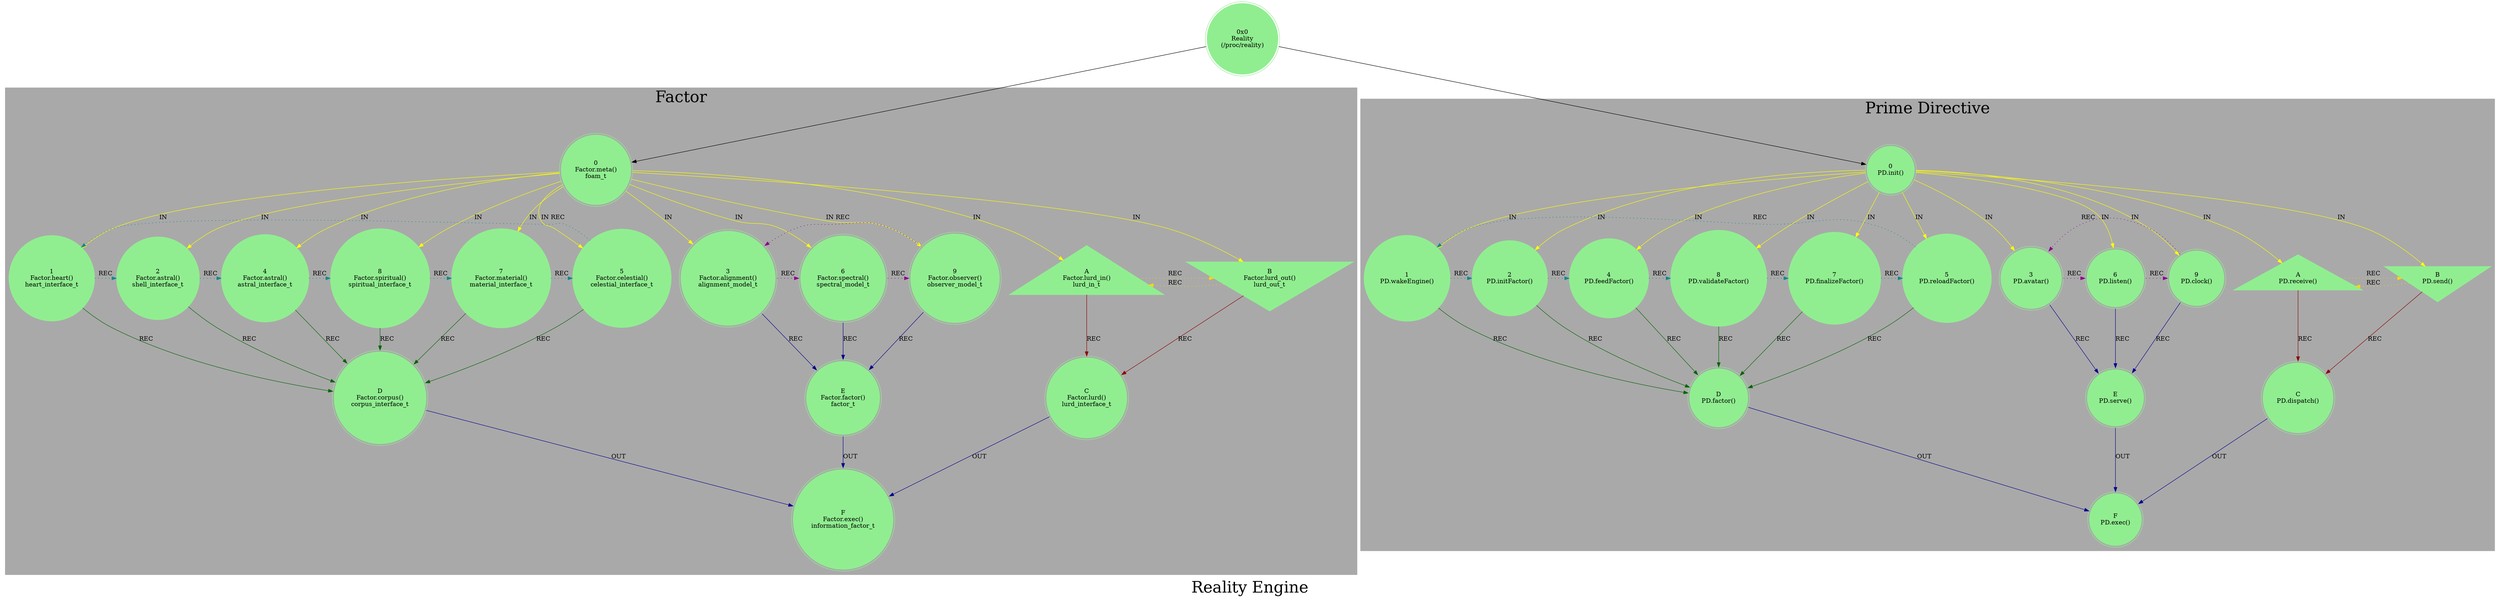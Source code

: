 strict digraph G {
    label = "Reality Engine";
    style = filled;
    color = lightgrey;
    fontsize = "36";
    comment = "";
    node [shape = circle; style = filled; color = lightgreen;];
    
    spark_0_mythos_t [label = "0x0\nReality\n(/proc/reality)";shape = doublecircle;];
    
    subgraph cluster_factor {
        label = "Factor";
        style = filled;
        color = darkgray;
        
        // r0::meta();r1,r2,r4,r8,r7,r5;r3,r6,r;ra::receive(),rb::send(),rc::dispatch(),rd::commit(),re::serve(),rf::exec()
        spark_0_factor_t [label = "0\nFactor.meta()\nfoam_t";shape = doublecircle;comment = "from initFactor()";];
        spark_1_factor_t [label = "1\nFactor.heart()\nheart_interface_t";shape = circle;comment = "from initFactor()";];
        spark_2_factor_t [label = "2\nFactor.astral()\nshell_interface_t";shape = circle;comment = "from initFactor()";];
        spark_4_factor_t [label = "4\nFactor.astral()\nastral_interface_t";shape = circle;comment = "from initFactor()";];
        spark_8_factor_t [label = "8\nFactor.spiritual()\nspiritual_interface_t";shape = circle;comment = "from initFactor()";];
        spark_7_factor_t [label = "7\nFactor.material()\nmaterial_interface_t";shape = circle;comment = "from initFactor()";];
        spark_5_factor_t [label = "5\nFactor.celestial()\ncelestial_interface_t";shape = circle;comment = "from initFactor()";];
        spark_3_factor_t [label = "3\nFactor.alignment()\nalignment_model_t";shape = doublecircle;comment = "from Convergence Engine and Divergence Engine";];
        spark_6_factor_t [label = "6\nFactor.spectral()\nspectral_model_t";shape = doublecircle;comment = "from Fixation Engine and Excitation Engine";];
        spark_9_factor_t [label = "9\nFactor.observer()\nobserver_model_t";shape = doublecircle;comment = "from Truth Engine and Wisdom Engine";];
        spark_a_factor_t [label = "A\nFactor.lurd_in()\nlurd_in_t";shape = triangle;comment = "from initFactor()";];
        spark_b_factor_t [label = "B\nFactor.lurd_out()\nlurd_out_t";shape = invtriangle;comment = "from initFactor()";];
        spark_c_factor_t [label = "C\nFactor.lurd()\nlurd_interface_t";shape = doublecircle;comment = "from initFactor()";];
        spark_d_factor_t [label = "D\nFactor.corpus()\ncorpus_interface_t";shape = doublecircle;comment = "from initFactor()";];
        spark_e_factor_t [label = "E\nFactor.factor()\nfactor_t";shape = doublecircle;comment = "from initFactor()";];
        spark_f_factor_t [label = "F\nFactor.exec()\ninformation_factor_t";shape = doublecircle;comment = "from initFactor()";];
    }
    subgraph cluster_prime_directive {
        label = "Prime Directive";
        style = filled;
        color = darkgray;
        
        
        // r0::meta();r1,r2,r4,r8,r7,r5;r3,r6,r;ra::receive(),rb::send(),rc::dispatch(),rd::commit(),re::serve(),rf::exec()
        spark_0_prime_directive_t [label = "0\nPD.init()";shape = doublecircle;comment = "Init Prime Directive";];
        spark_1_prime_directive_t [label = "1\nPD.wakeEngine()";shape = circle;comment = "wakeEngine() default all engines";];
        spark_2_prime_directive_t [label = "2\nPD.initFactor()";shape = circle;comment = "initFactor() factor_t";];
        spark_4_prime_directive_t [label = "4\nPD.feedFactor()";shape = circle;comment = "feedFactor() observer_model_t, alignment_model_t, and spectral_model_t";];
        spark_8_prime_directive_t [label = "8\nPD.validateFactor()";shape = circle;comment = "validateFactor() factor_t integrity before/after injection";];
        spark_7_prime_directive_t [label = "7\nPD.finalizeFactor()";shape = circle;comment = "finalizeFactor() factor_t into information_factor_t";];
        spark_5_prime_directive_t [label = "5\nPD.reloadFactor()";shape = circle;comment = "reloadFactor() in the case feedFactor() failed";];
        spark_3_prime_directive_t [label = "3\nPD.avatar()";shape = doublecircle;comment = "`/proc/avatar`";];
        spark_6_prime_directive_t [label = "6\nPD.listen()";shape = doublecircle;comment = "Event listener";];
        spark_9_prime_directive_t [label = "9\nPD.clock()";shape = doublecircle;comment = "Time Controller";];
        spark_a_prime_directive_t [label = "A\nPD.receive()";shape = triangle;comment = "In gateway";];
        spark_b_prime_directive_t [label = "B\nPD.send()";shape = invtriangle;comment = "Out gateway";];
        spark_c_prime_directive_t [label = "C\nPD.dispatch()";shape = doublecircle;comment = "";];
        spark_d_prime_directive_t [label = "D\nPD.factor()";shape = doublecircle;comment = "`/proc/factor` Inquiry system";];
        spark_e_prime_directive_t [label = "E\nPD.serve()";shape = doublecircle;comment = "`/proc/reality`";];
        spark_f_prime_directive_t [label = "F\nPD.exec()";shape = doublecircle;comment = "";];
    }
    // IN = Input
    // OUT = Output
    // REC = Recursion
    spark_0_factor_t -> {spark_a_factor_t spark_b_factor_t spark_1_factor_t spark_2_factor_t spark_3_factor_t spark_4_factor_t spark_5_factor_t spark_6_factor_t spark_7_factor_t spark_8_factor_t spark_9_factor_t} [label = "IN"; color = yellow; comment = "";];
    
    {spark_a_factor_t spark_b_factor_t} -> spark_c_factor_t [label = "REC"; color = darkred; comment = "";];
    {spark_1_factor_t spark_2_factor_t spark_4_factor_t spark_8_factor_t spark_7_factor_t spark_5_factor_t} -> spark_d_factor_t [label = "REC"; color = darkgreen; comment = "";];
    {spark_3_factor_t spark_6_factor_t spark_9_factor_t} -> spark_e_factor_t [label = "REC"; color = darkblue; comment = "";];
    
    spark_1_factor_t -> spark_2_factor_t -> spark_4_factor_t -> spark_8_factor_t -> spark_7_factor_t -> spark_5_factor_t -> spark_1_factor_t [label = "REC"; color = darkcyan; comment = ""; style = dotted; constraint = false;];
    spark_3_factor_t -> spark_6_factor_t -> spark_9_factor_t -> spark_3_factor_t [label = "REC"; color = darkmagenta; comment = ""; style = dotted; constraint = false;];
    spark_a_factor_t -> spark_b_factor_t -> spark_a_factor_t [label = "REC"; color = gold; comment = ""; style = dotted; constraint = false;];
    
    {spark_c_factor_t spark_d_factor_t spark_e_factor_t} -> spark_f_factor_t [label = "OUT"; color = darkblue; comment = "";];
    
    // IN = Input
    // OUT = Output
    // REC = Recursion
    spark_0_prime_directive_t -> {spark_a_prime_directive_t spark_b_prime_directive_t spark_1_prime_directive_t spark_2_prime_directive_t spark_3_prime_directive_t spark_4_prime_directive_t spark_5_prime_directive_t spark_6_prime_directive_t spark_7_prime_directive_t spark_8_prime_directive_t spark_9_prime_directive_t} [label = "IN"; color = yellow; comment = "";];
    
    {spark_a_prime_directive_t spark_b_prime_directive_t} -> spark_c_prime_directive_t [label = "REC"; color = darkred; comment = "";];
    {spark_1_prime_directive_t spark_2_prime_directive_t spark_4_prime_directive_t spark_8_prime_directive_t spark_7_prime_directive_t spark_5_prime_directive_t} -> spark_d_prime_directive_t [label = "REC"; color = darkgreen; comment = "";];
    {spark_3_prime_directive_t spark_6_prime_directive_t spark_9_prime_directive_t} -> spark_e_prime_directive_t [label = "REC"; color = darkblue; comment = "";];
    
    spark_1_prime_directive_t -> spark_2_prime_directive_t -> spark_4_prime_directive_t -> spark_8_prime_directive_t -> spark_7_prime_directive_t -> spark_5_prime_directive_t -> spark_1_prime_directive_t [label = "REC"; color = darkcyan; comment = ""; style = dotted; constraint = false;];
    spark_3_prime_directive_t -> spark_6_prime_directive_t -> spark_9_prime_directive_t -> spark_3_prime_directive_t [label = "REC"; color = darkmagenta; comment = ""; style = dotted; constraint = false;];
    spark_a_prime_directive_t -> spark_b_prime_directive_t -> spark_a_prime_directive_t [label = "REC"; color = gold; comment = ""; style = dotted; constraint = false;];
    
    {spark_c_prime_directive_t spark_d_prime_directive_t spark_e_prime_directive_t} -> spark_f_prime_directive_t [label = "OUT"; color = darkblue; comment = "";];
    
    spark_0_mythos_t -> {spark_0_factor_t spark_0_prime_directive_t};
}